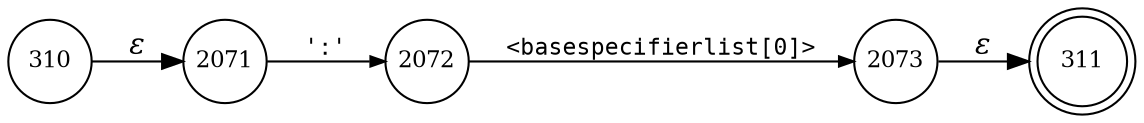digraph ATN {
rankdir=LR;
s311[fontsize=11, label="311", shape=doublecircle, fixedsize=true, width=.6];
s310[fontsize=11,label="310", shape=circle, fixedsize=true, width=.55, peripheries=1];
s2071[fontsize=11,label="2071", shape=circle, fixedsize=true, width=.55, peripheries=1];
s2072[fontsize=11,label="2072", shape=circle, fixedsize=true, width=.55, peripheries=1];
s2073[fontsize=11,label="2073", shape=circle, fixedsize=true, width=.55, peripheries=1];
s310 -> s2071 [fontname="Times-Italic", label="&epsilon;"];
s2071 -> s2072 [fontsize=11, fontname="Courier", arrowsize=.7, label = "':'", arrowhead = normal];
s2072 -> s2073 [fontsize=11, fontname="Courier", arrowsize=.7, label = "<basespecifierlist[0]>", arrowhead = normal];
s2073 -> s311 [fontname="Times-Italic", label="&epsilon;"];
}